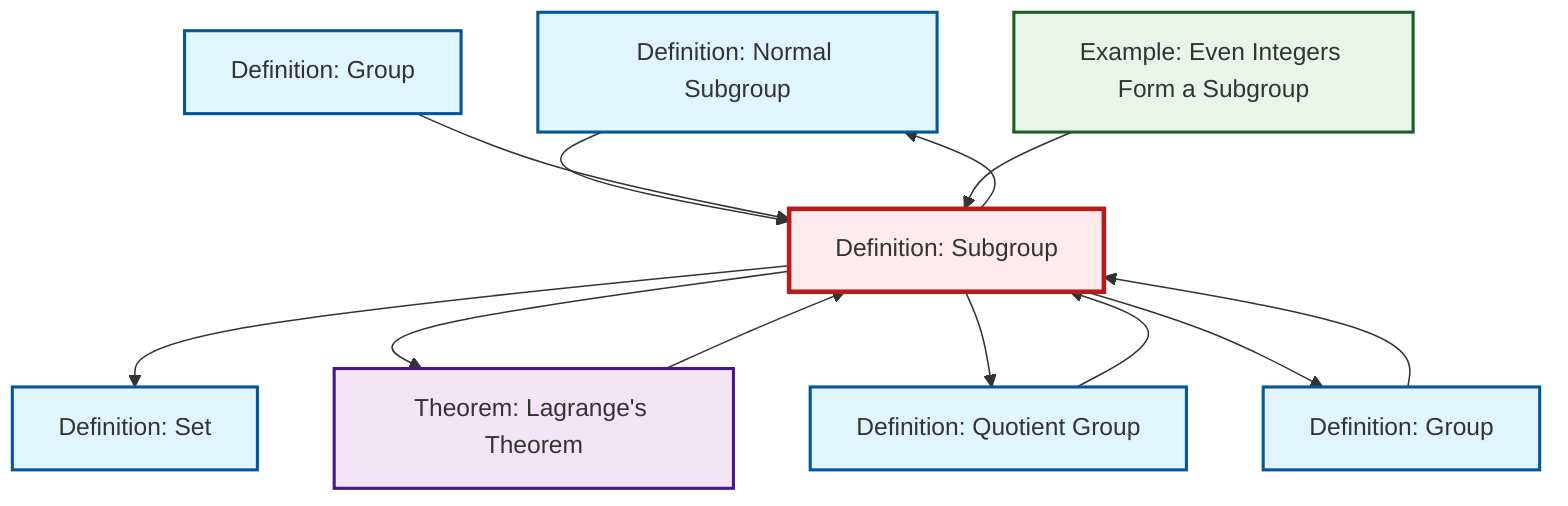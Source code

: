 graph TD
    classDef definition fill:#e1f5fe,stroke:#01579b,stroke-width:2px
    classDef theorem fill:#f3e5f5,stroke:#4a148c,stroke-width:2px
    classDef axiom fill:#fff3e0,stroke:#e65100,stroke-width:2px
    classDef example fill:#e8f5e9,stroke:#1b5e20,stroke-width:2px
    classDef current fill:#ffebee,stroke:#b71c1c,stroke-width:3px
    def-normal-subgroup["Definition: Normal Subgroup"]:::definition
    def-group-example["Definition: Group"]:::definition
    ex-even-integers-subgroup["Example: Even Integers Form a Subgroup"]:::example
    def-set["Definition: Set"]:::definition
    def-subgroup["Definition: Subgroup"]:::definition
    thm-lagrange["Theorem: Lagrange's Theorem"]:::theorem
    def-quotient-group["Definition: Quotient Group"]:::definition
    def-group["Definition: Group"]:::definition
    def-normal-subgroup --> def-subgroup
    def-subgroup --> def-set
    def-group-example --> def-subgroup
    def-group --> def-subgroup
    def-subgroup --> def-normal-subgroup
    def-subgroup --> thm-lagrange
    def-subgroup --> def-quotient-group
    def-subgroup --> def-group
    thm-lagrange --> def-subgroup
    ex-even-integers-subgroup --> def-subgroup
    def-quotient-group --> def-subgroup
    class def-subgroup current